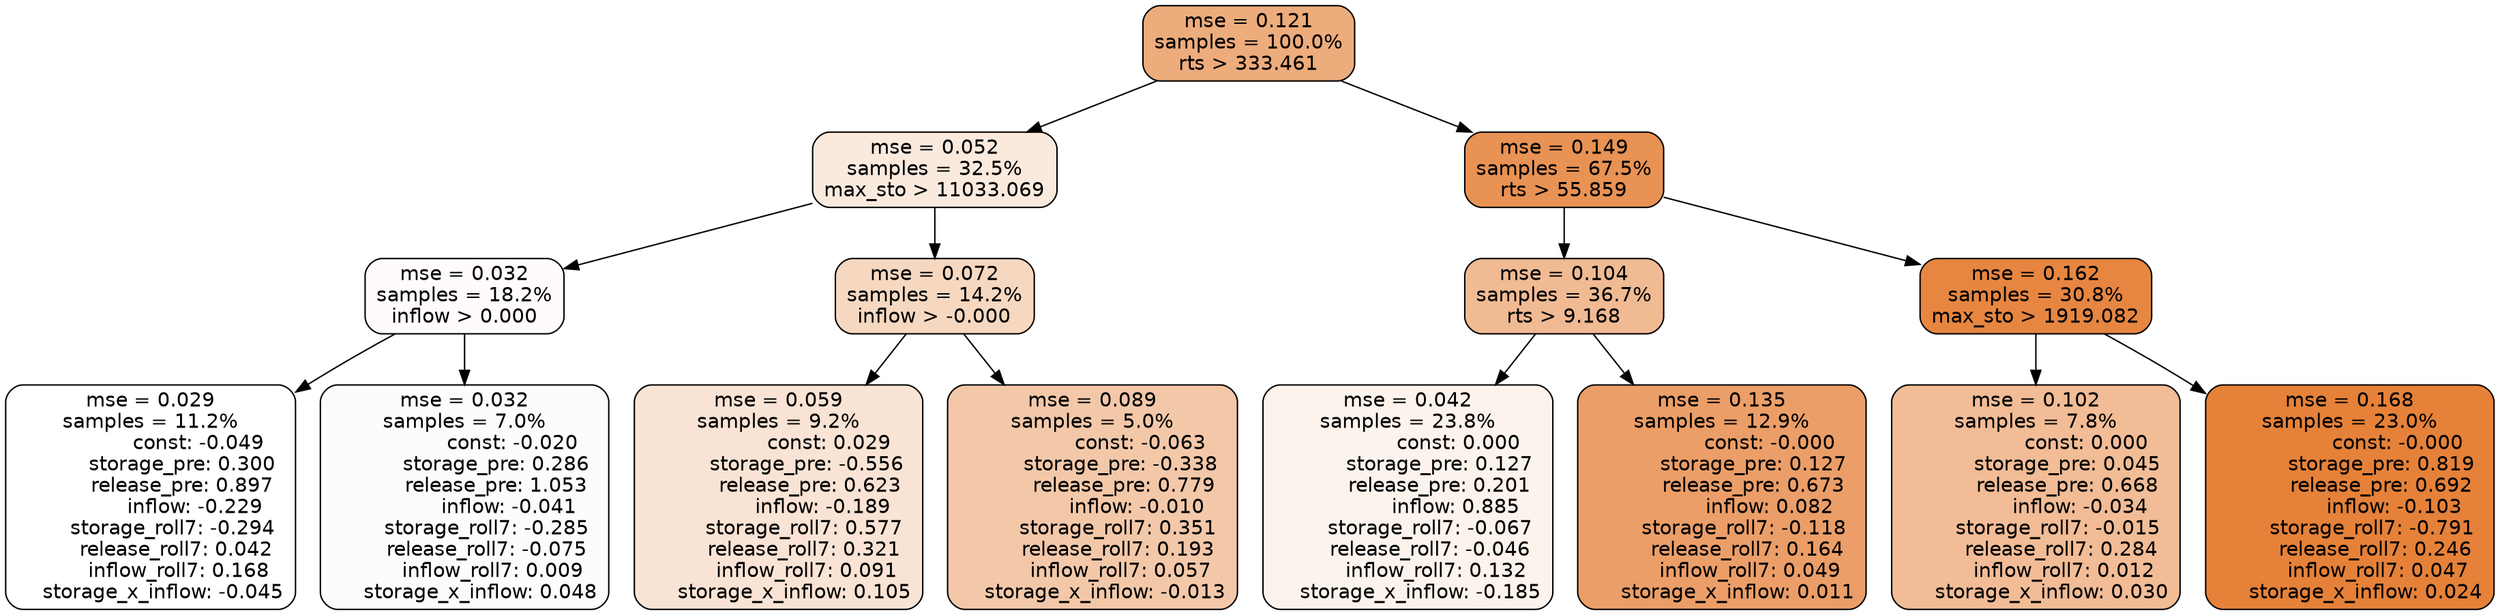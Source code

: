 digraph tree {
node [shape=rectangle, style="filled, rounded", color="black", fontname=helvetica] ;
edge [fontname=helvetica] ;
	"0" [label="mse = 0.121
samples = 100.0%
rts > 333.461", fillcolor="#edac7c"]
	"8" [label="mse = 0.052
samples = 32.5%
max_sto > 11033.069", fillcolor="#faeade"]
	"1" [label="mse = 0.149
samples = 67.5%
rts > 55.859", fillcolor="#e89254"]
	"9" [label="mse = 0.032
samples = 18.2%
inflow > 0.000", fillcolor="#fefbfa"]
	"12" [label="mse = 0.072
samples = 14.2%
inflow > -0.000", fillcolor="#f6d8c1"]
	"2" [label="mse = 0.104
samples = 36.7%
rts > 9.168", fillcolor="#f0ba93"]
	"5" [label="mse = 0.162
samples = 30.8%
max_sto > 1919.082", fillcolor="#e68641"]
	"10" [label="mse = 0.029
samples = 11.2%
               const: -0.049
          storage_pre: 0.300
          release_pre: 0.897
              inflow: -0.229
       storage_roll7: -0.294
        release_roll7: 0.042
         inflow_roll7: 0.168
    storage_x_inflow: -0.045", fillcolor="#ffffff"]
	"11" [label="mse = 0.032
samples = 7.0%
               const: -0.020
          storage_pre: 0.286
          release_pre: 1.053
              inflow: -0.041
       storage_roll7: -0.285
       release_roll7: -0.075
         inflow_roll7: 0.009
     storage_x_inflow: 0.048", fillcolor="#fefcfa"]
	"13" [label="mse = 0.059
samples = 9.2%
                const: 0.029
         storage_pre: -0.556
          release_pre: 0.623
              inflow: -0.189
        storage_roll7: 0.577
        release_roll7: 0.321
         inflow_roll7: 0.091
     storage_x_inflow: 0.105", fillcolor="#f9e3d4"]
	"14" [label="mse = 0.089
samples = 5.0%
               const: -0.063
         storage_pre: -0.338
          release_pre: 0.779
              inflow: -0.010
        storage_roll7: 0.351
        release_roll7: 0.193
         inflow_roll7: 0.057
    storage_x_inflow: -0.013", fillcolor="#f3c8a9"]
	"3" [label="mse = 0.042
samples = 23.8%
                const: 0.000
          storage_pre: 0.127
          release_pre: 0.201
               inflow: 0.885
       storage_roll7: -0.067
       release_roll7: -0.046
         inflow_roll7: 0.132
    storage_x_inflow: -0.185", fillcolor="#fcf3ec"]
	"4" [label="mse = 0.135
samples = 12.9%
               const: -0.000
          storage_pre: 0.127
          release_pre: 0.673
               inflow: 0.082
       storage_roll7: -0.118
        release_roll7: 0.164
         inflow_roll7: 0.049
     storage_x_inflow: 0.011", fillcolor="#eb9e68"]
	"7" [label="mse = 0.102
samples = 7.8%
                const: 0.000
          storage_pre: 0.045
          release_pre: 0.668
              inflow: -0.034
       storage_roll7: -0.015
        release_roll7: 0.284
         inflow_roll7: 0.012
     storage_x_inflow: 0.030", fillcolor="#f1bc96"]
	"6" [label="mse = 0.168
samples = 23.0%
               const: -0.000
          storage_pre: 0.819
          release_pre: 0.692
              inflow: -0.103
       storage_roll7: -0.791
        release_roll7: 0.246
         inflow_roll7: 0.047
     storage_x_inflow: 0.024", fillcolor="#e58139"]

	"0" -> "1"
	"0" -> "8"
	"8" -> "9"
	"8" -> "12"
	"1" -> "2"
	"1" -> "5"
	"9" -> "10"
	"9" -> "11"
	"12" -> "13"
	"12" -> "14"
	"2" -> "3"
	"2" -> "4"
	"5" -> "6"
	"5" -> "7"
}